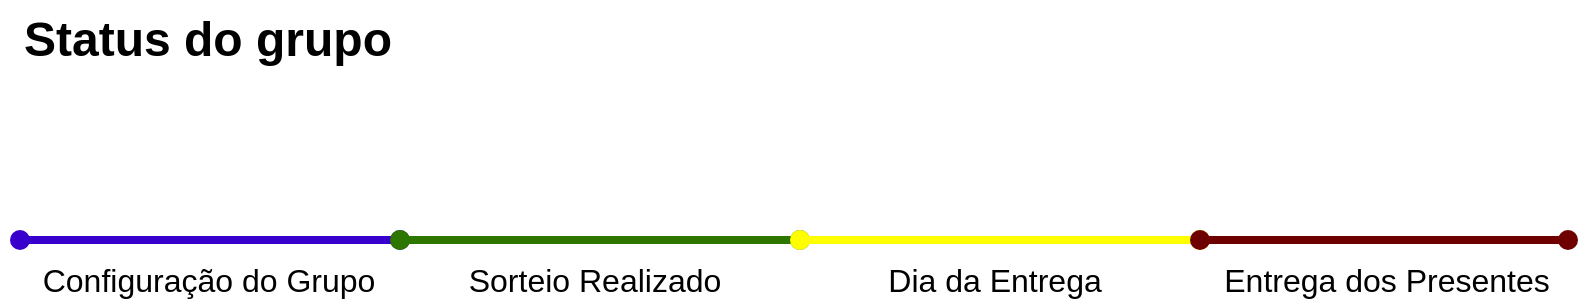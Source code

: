 <mxfile>
    <diagram id="l6KDexS_29FbhEQGieOJ" name="Page-1">
        <mxGraphModel dx="1118" dy="510" grid="1" gridSize="10" guides="1" tooltips="1" connect="1" arrows="1" fold="1" page="1" pageScale="1" pageWidth="1169" pageHeight="827" math="0" shadow="0">
            <root>
                <mxCell id="0"/>
                <mxCell id="1" parent="0"/>
                <mxCell id="5" value="" style="endArrow=oval;html=1;strokeWidth=4;fillColor=#6a00ff;strokeColor=#3700CC;startArrow=oval;startFill=1;endFill=1;" parent="1" edge="1">
                    <mxGeometry width="50" height="50" relative="1" as="geometry">
                        <mxPoint x="40" y="240" as="sourcePoint"/>
                        <mxPoint x="230" y="240" as="targetPoint"/>
                    </mxGeometry>
                </mxCell>
                <mxCell id="6" value="Configuração do Grupo" style="edgeLabel;html=1;align=center;verticalAlign=middle;resizable=0;points=[];fontSize=16;" parent="5" vertex="1" connectable="0">
                    <mxGeometry x="0.267" y="1" relative="1" as="geometry">
                        <mxPoint x="-27" y="21" as="offset"/>
                    </mxGeometry>
                </mxCell>
                <mxCell id="8" value="Status do grupo" style="text;strokeColor=none;fillColor=none;html=1;fontSize=24;fontStyle=1;verticalAlign=middle;align=left;" parent="1" vertex="1">
                    <mxGeometry x="40" y="120" width="200" height="40" as="geometry"/>
                </mxCell>
                <mxCell id="9" value="" style="endArrow=oval;html=1;strokeWidth=4;fillColor=#60a917;strokeColor=#2D7600;startArrow=oval;startFill=1;endFill=1;" parent="1" edge="1">
                    <mxGeometry width="50" height="50" relative="1" as="geometry">
                        <mxPoint x="230" y="240" as="sourcePoint"/>
                        <mxPoint x="430" y="240" as="targetPoint"/>
                    </mxGeometry>
                </mxCell>
                <mxCell id="10" value="Sorteio Realizado" style="edgeLabel;html=1;align=center;verticalAlign=middle;resizable=0;points=[];fontSize=16;" parent="9" vertex="1" connectable="0">
                    <mxGeometry x="0.267" y="1" relative="1" as="geometry">
                        <mxPoint x="-30" y="21" as="offset"/>
                    </mxGeometry>
                </mxCell>
                <mxCell id="13" value="" style="endArrow=oval;html=1;strokeWidth=4;fillColor=#60a917;startArrow=oval;startFill=1;endFill=1;strokeColor=#FFFF00;" parent="1" edge="1">
                    <mxGeometry width="50" height="50" relative="1" as="geometry">
                        <mxPoint x="430" y="240" as="sourcePoint"/>
                        <mxPoint x="630" y="240" as="targetPoint"/>
                    </mxGeometry>
                </mxCell>
                <mxCell id="14" value="Dia da Entrega" style="edgeLabel;html=1;align=center;verticalAlign=middle;resizable=0;points=[];fontSize=16;" parent="13" vertex="1" connectable="0">
                    <mxGeometry x="0.267" y="1" relative="1" as="geometry">
                        <mxPoint x="-30" y="21" as="offset"/>
                    </mxGeometry>
                </mxCell>
                <mxCell id="11" value="" style="endArrow=oval;html=1;strokeWidth=4;fillColor=#a20025;strokeColor=#6F0000;startArrow=oval;startFill=1;endFill=1;" parent="1" edge="1">
                    <mxGeometry width="50" height="50" relative="1" as="geometry">
                        <mxPoint x="630" y="240" as="sourcePoint"/>
                        <mxPoint x="814" y="240" as="targetPoint"/>
                    </mxGeometry>
                </mxCell>
                <mxCell id="12" value="Entrega dos Presentes" style="edgeLabel;html=1;align=center;verticalAlign=middle;resizable=0;points=[];fontSize=16;" parent="11" vertex="1" connectable="0">
                    <mxGeometry x="0.267" y="1" relative="1" as="geometry">
                        <mxPoint x="-24" y="21" as="offset"/>
                    </mxGeometry>
                </mxCell>
            </root>
        </mxGraphModel>
    </diagram>
</mxfile>